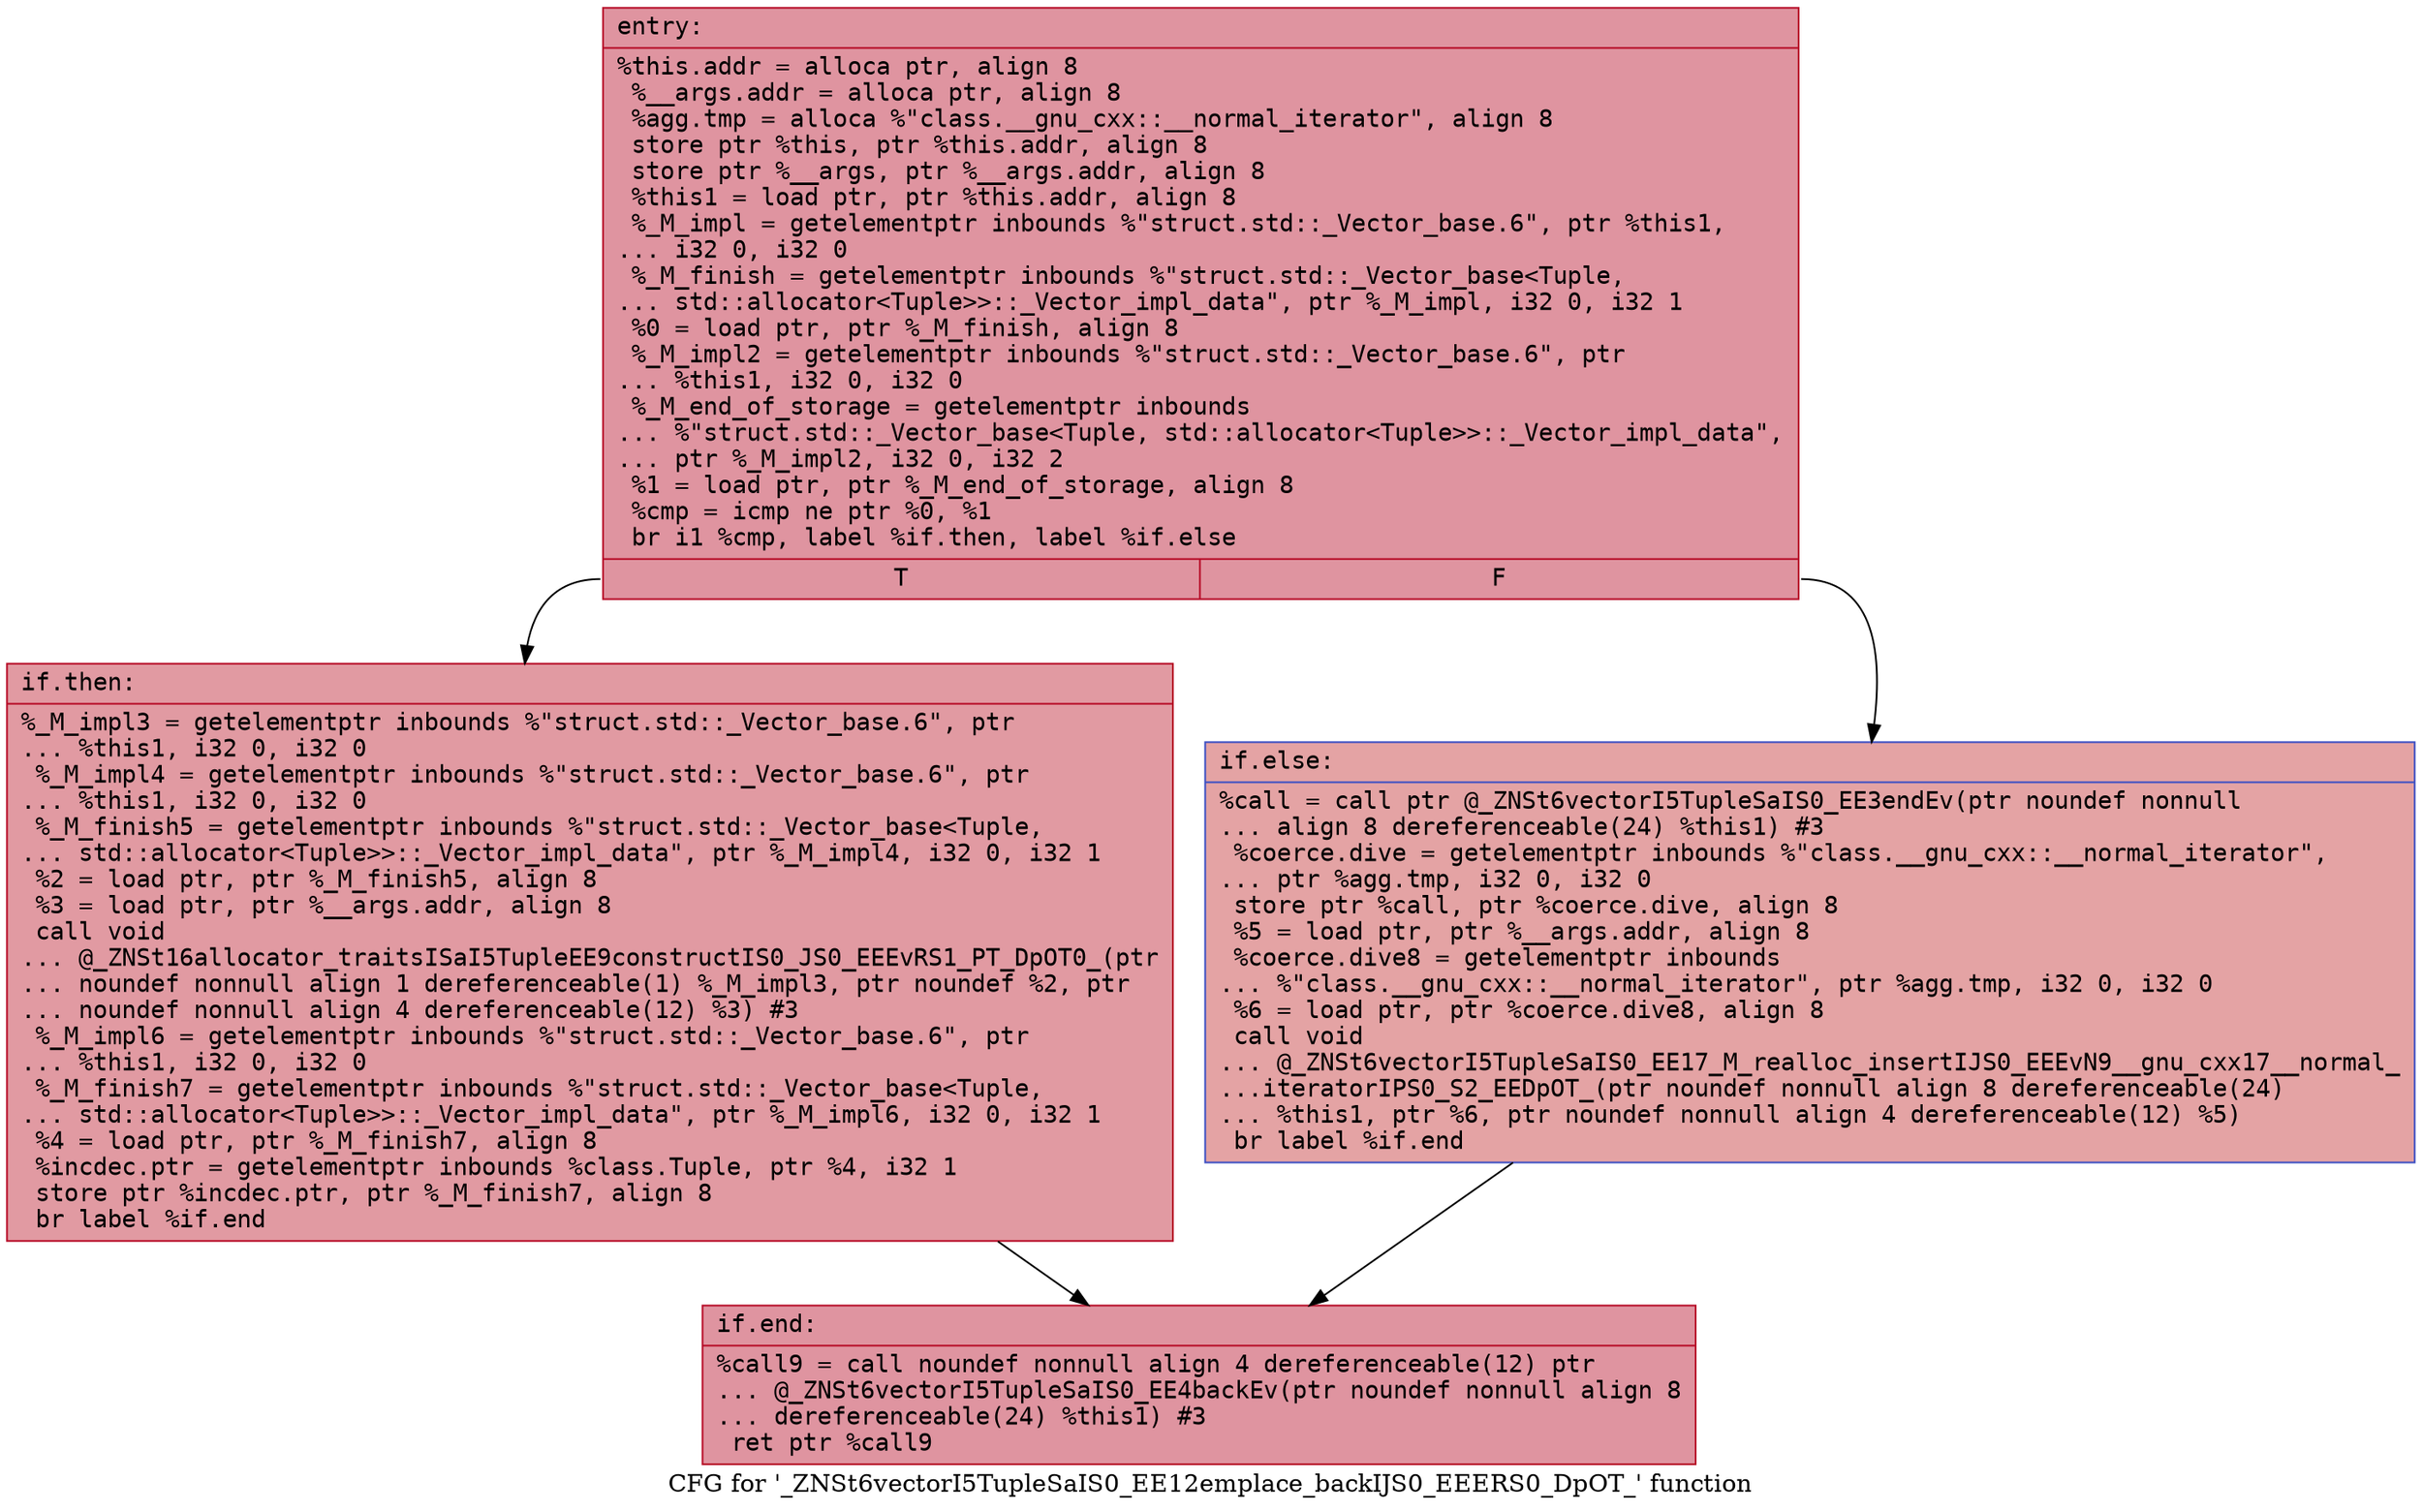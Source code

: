 digraph "CFG for '_ZNSt6vectorI5TupleSaIS0_EE12emplace_backIJS0_EEERS0_DpOT_' function" {
	label="CFG for '_ZNSt6vectorI5TupleSaIS0_EE12emplace_backIJS0_EEERS0_DpOT_' function";

	Node0x55c6063a88f0 [shape=record,color="#b70d28ff", style=filled, fillcolor="#b70d2870" fontname="Courier",label="{entry:\l|  %this.addr = alloca ptr, align 8\l  %__args.addr = alloca ptr, align 8\l  %agg.tmp = alloca %\"class.__gnu_cxx::__normal_iterator\", align 8\l  store ptr %this, ptr %this.addr, align 8\l  store ptr %__args, ptr %__args.addr, align 8\l  %this1 = load ptr, ptr %this.addr, align 8\l  %_M_impl = getelementptr inbounds %\"struct.std::_Vector_base.6\", ptr %this1,\l... i32 0, i32 0\l  %_M_finish = getelementptr inbounds %\"struct.std::_Vector_base\<Tuple,\l... std::allocator\<Tuple\>\>::_Vector_impl_data\", ptr %_M_impl, i32 0, i32 1\l  %0 = load ptr, ptr %_M_finish, align 8\l  %_M_impl2 = getelementptr inbounds %\"struct.std::_Vector_base.6\", ptr\l... %this1, i32 0, i32 0\l  %_M_end_of_storage = getelementptr inbounds\l... %\"struct.std::_Vector_base\<Tuple, std::allocator\<Tuple\>\>::_Vector_impl_data\",\l... ptr %_M_impl2, i32 0, i32 2\l  %1 = load ptr, ptr %_M_end_of_storage, align 8\l  %cmp = icmp ne ptr %0, %1\l  br i1 %cmp, label %if.then, label %if.else\l|{<s0>T|<s1>F}}"];
	Node0x55c6063a88f0:s0 -> Node0x55c6063a8960[tooltip="entry -> if.then\nProbability 62.50%" ];
	Node0x55c6063a88f0:s1 -> Node0x55c6063a9720[tooltip="entry -> if.else\nProbability 37.50%" ];
	Node0x55c6063a8960 [shape=record,color="#b70d28ff", style=filled, fillcolor="#bb1b2c70" fontname="Courier",label="{if.then:\l|  %_M_impl3 = getelementptr inbounds %\"struct.std::_Vector_base.6\", ptr\l... %this1, i32 0, i32 0\l  %_M_impl4 = getelementptr inbounds %\"struct.std::_Vector_base.6\", ptr\l... %this1, i32 0, i32 0\l  %_M_finish5 = getelementptr inbounds %\"struct.std::_Vector_base\<Tuple,\l... std::allocator\<Tuple\>\>::_Vector_impl_data\", ptr %_M_impl4, i32 0, i32 1\l  %2 = load ptr, ptr %_M_finish5, align 8\l  %3 = load ptr, ptr %__args.addr, align 8\l  call void\l... @_ZNSt16allocator_traitsISaI5TupleEE9constructIS0_JS0_EEEvRS1_PT_DpOT0_(ptr\l... noundef nonnull align 1 dereferenceable(1) %_M_impl3, ptr noundef %2, ptr\l... noundef nonnull align 4 dereferenceable(12) %3) #3\l  %_M_impl6 = getelementptr inbounds %\"struct.std::_Vector_base.6\", ptr\l... %this1, i32 0, i32 0\l  %_M_finish7 = getelementptr inbounds %\"struct.std::_Vector_base\<Tuple,\l... std::allocator\<Tuple\>\>::_Vector_impl_data\", ptr %_M_impl6, i32 0, i32 1\l  %4 = load ptr, ptr %_M_finish7, align 8\l  %incdec.ptr = getelementptr inbounds %class.Tuple, ptr %4, i32 1\l  store ptr %incdec.ptr, ptr %_M_finish7, align 8\l  br label %if.end\l}"];
	Node0x55c6063a8960 -> Node0x55c6063a9be0[tooltip="if.then -> if.end\nProbability 100.00%" ];
	Node0x55c6063a9720 [shape=record,color="#3d50c3ff", style=filled, fillcolor="#c32e3170" fontname="Courier",label="{if.else:\l|  %call = call ptr @_ZNSt6vectorI5TupleSaIS0_EE3endEv(ptr noundef nonnull\l... align 8 dereferenceable(24) %this1) #3\l  %coerce.dive = getelementptr inbounds %\"class.__gnu_cxx::__normal_iterator\",\l... ptr %agg.tmp, i32 0, i32 0\l  store ptr %call, ptr %coerce.dive, align 8\l  %5 = load ptr, ptr %__args.addr, align 8\l  %coerce.dive8 = getelementptr inbounds\l... %\"class.__gnu_cxx::__normal_iterator\", ptr %agg.tmp, i32 0, i32 0\l  %6 = load ptr, ptr %coerce.dive8, align 8\l  call void\l... @_ZNSt6vectorI5TupleSaIS0_EE17_M_realloc_insertIJS0_EEEvN9__gnu_cxx17__normal_\l...iteratorIPS0_S2_EEDpOT_(ptr noundef nonnull align 8 dereferenceable(24)\l... %this1, ptr %6, ptr noundef nonnull align 4 dereferenceable(12) %5)\l  br label %if.end\l}"];
	Node0x55c6063a9720 -> Node0x55c6063a9be0[tooltip="if.else -> if.end\nProbability 100.00%" ];
	Node0x55c6063a9be0 [shape=record,color="#b70d28ff", style=filled, fillcolor="#b70d2870" fontname="Courier",label="{if.end:\l|  %call9 = call noundef nonnull align 4 dereferenceable(12) ptr\l... @_ZNSt6vectorI5TupleSaIS0_EE4backEv(ptr noundef nonnull align 8\l... dereferenceable(24) %this1) #3\l  ret ptr %call9\l}"];
}
